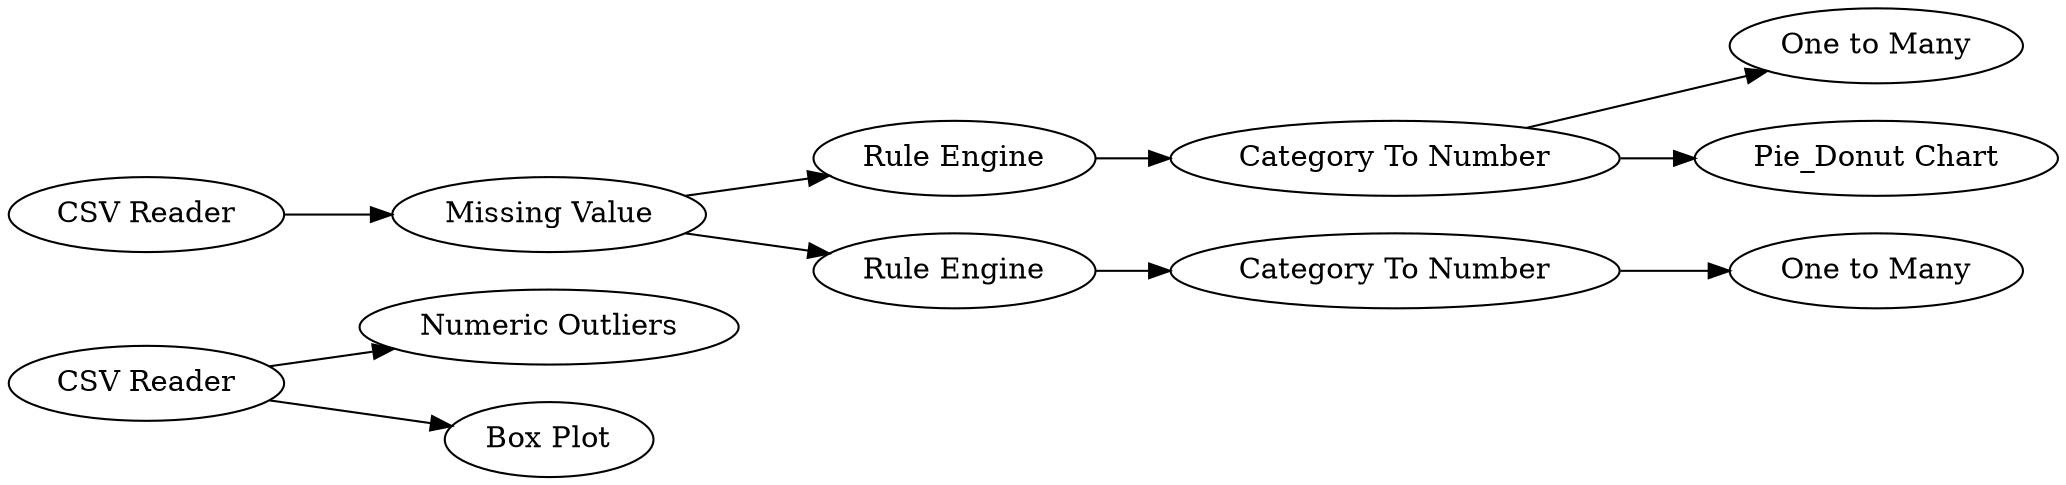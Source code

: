 digraph {
	"8145351555430388110_3" [label="Numeric Outliers"]
	"8145351555430388110_8" [label="One to Many"]
	"8145351555430388110_10" [label="Category To Number"]
	"8145351555430388110_1" [label="CSV Reader"]
	"8145351555430388110_2" [label="Box Plot"]
	"8145351555430388110_7" [label="Category To Number"]
	"8145351555430388110_12" [label="Pie_Donut Chart"]
	"8145351555430388110_5" [label="Missing Value"]
	"8145351555430388110_6" [label="Rule Engine"]
	"8145351555430388110_11" [label="Rule Engine"]
	"8145351555430388110_9" [label="One to Many"]
	"8145351555430388110_4" [label="CSV Reader"]
	"8145351555430388110_4" -> "8145351555430388110_5"
	"8145351555430388110_5" -> "8145351555430388110_6"
	"8145351555430388110_11" -> "8145351555430388110_10"
	"8145351555430388110_1" -> "8145351555430388110_3"
	"8145351555430388110_5" -> "8145351555430388110_11"
	"8145351555430388110_7" -> "8145351555430388110_12"
	"8145351555430388110_7" -> "8145351555430388110_8"
	"8145351555430388110_1" -> "8145351555430388110_2"
	"8145351555430388110_6" -> "8145351555430388110_7"
	"8145351555430388110_10" -> "8145351555430388110_9"
	rankdir=LR
}
